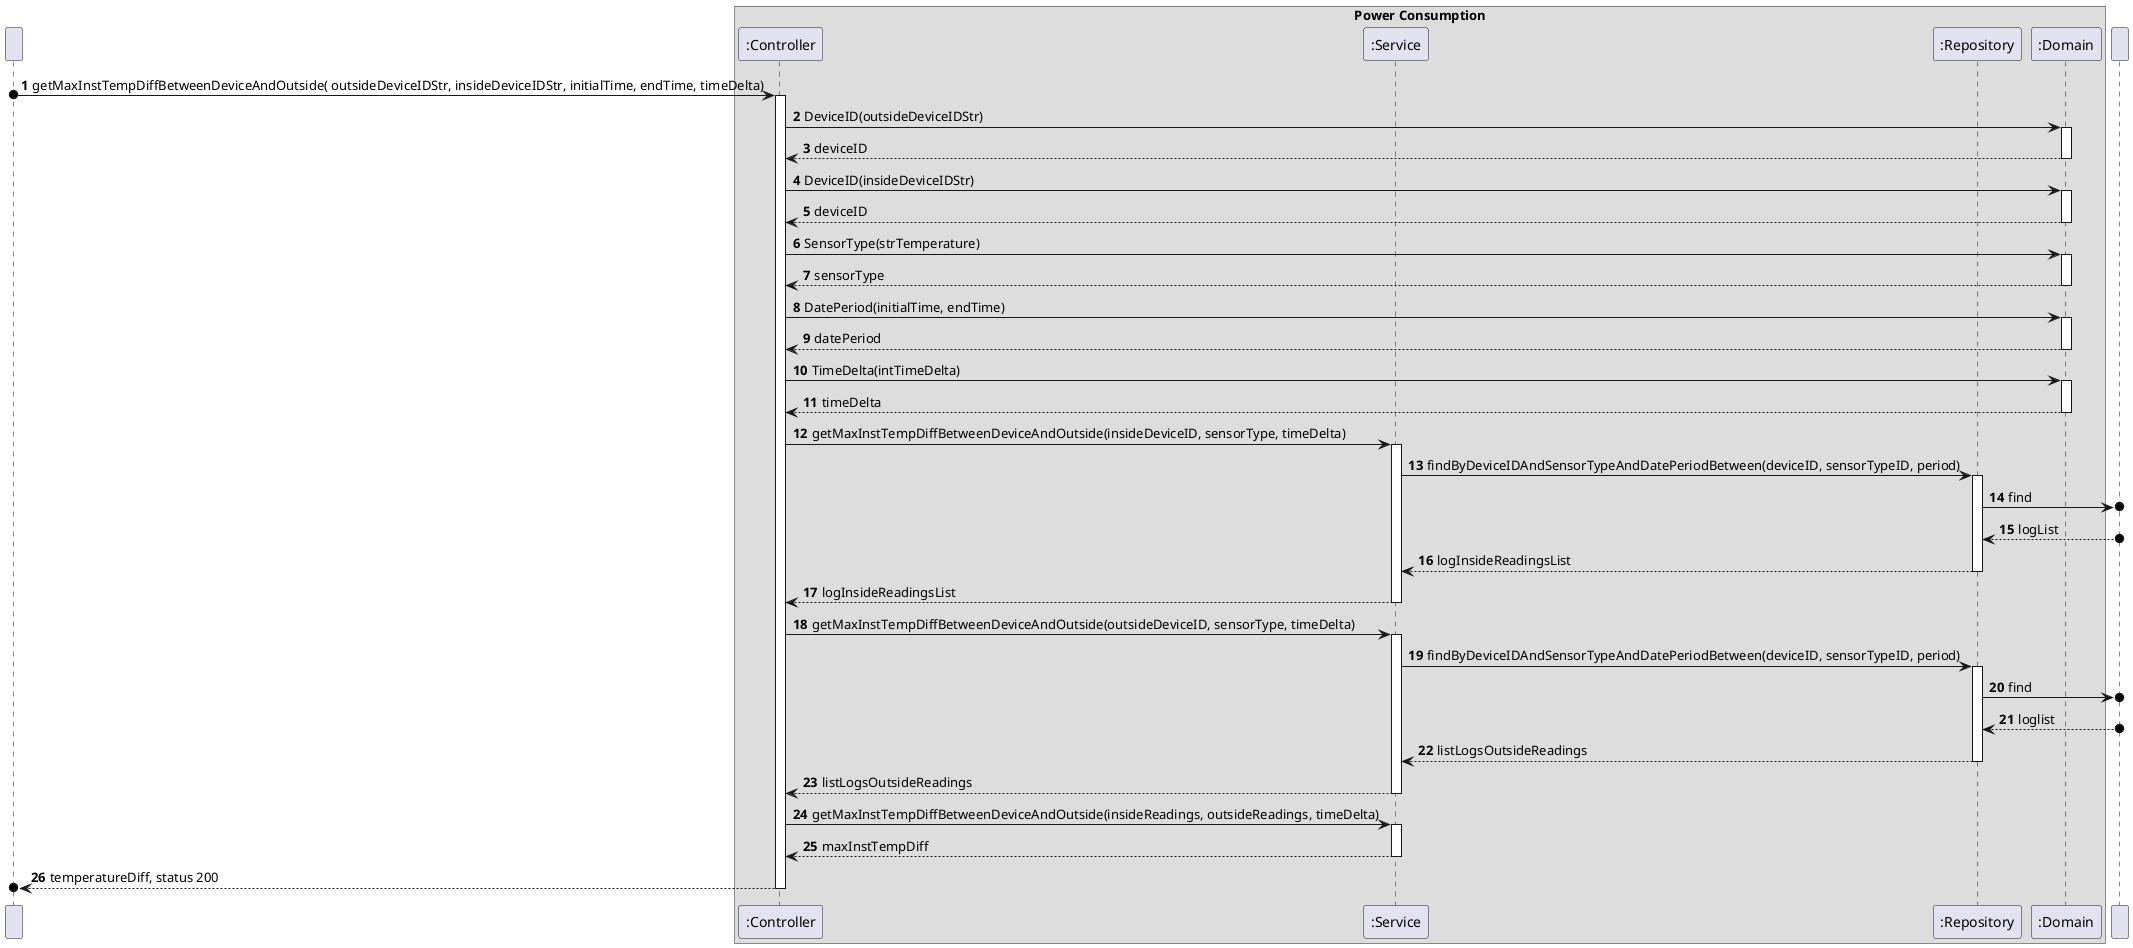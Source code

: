 @startuml
'https://plantuml.com/sequence-diagram

participant " " as User
box "Power Consumption"
participant Controller as ":Controller"
participant Service as ":Service"
participant Repository as ":Repository"
participant Domain as ":Domain"
end box

participant DataBase as " "


autonumber


User o-> Controller: getMaxInstTempDiffBetweenDeviceAndOutside( outsideDeviceIDStr, insideDeviceIDStr, initialTime, endTime, timeDelta)

activate Controller

Controller -> Domain :DeviceID(outsideDeviceIDStr)
activate Domain

Domain --> Controller : deviceID
deactivate Domain

Controller -> Domain: DeviceID(insideDeviceIDStr)
activate Domain

Domain --> Controller : deviceID
deactivate Domain

Controller -> Domain: SensorType(strTemperature)
activate Domain

Domain --> Controller : sensorType
deactivate Domain

Controller -> Domain: DatePeriod(initialTime, endTime)
activate Domain

Domain --> Controller : datePeriod
deactivate Domain

Controller -> Domain: TimeDelta(intTimeDelta)
activate Domain

Domain --> Controller : timeDelta
deactivate Domain

Controller -> Service: getMaxInstTempDiffBetweenDeviceAndOutside(insideDeviceID, sensorType, timeDelta)
activate Service

Service -> Repository: findByDeviceIDAndSensorTypeAndDatePeriodBetween(deviceID, sensorTypeID, period)

activate Repository

Repository ->o DataBase: find


DataBase o--> Repository: logList

Repository --> Service: logInsideReadingsList
deactivate Repository

Service --> Controller: logInsideReadingsList
deactivate Service

Controller -> Service: getMaxInstTempDiffBetweenDeviceAndOutside(outsideDeviceID, sensorType, timeDelta)
activate Service

Service -> Repository: findByDeviceIDAndSensorTypeAndDatePeriodBetween(deviceID, sensorTypeID, period)

activate Repository

Repository ->o DataBase: find

DataBase o--> Repository: loglist



Repository --> Service: listLogsOutsideReadings
deactivate Repository

Service --> Controller: listLogsOutsideReadings
deactivate Service

Controller -> Service: getMaxInstTempDiffBetweenDeviceAndOutside(insideReadings, outsideReadings, timeDelta)
activate Service

Service --> Controller: maxInstTempDiff
deactivate Service

Controller -->o User: temperatureDiff, status 200
deactivate Controller







@enduml